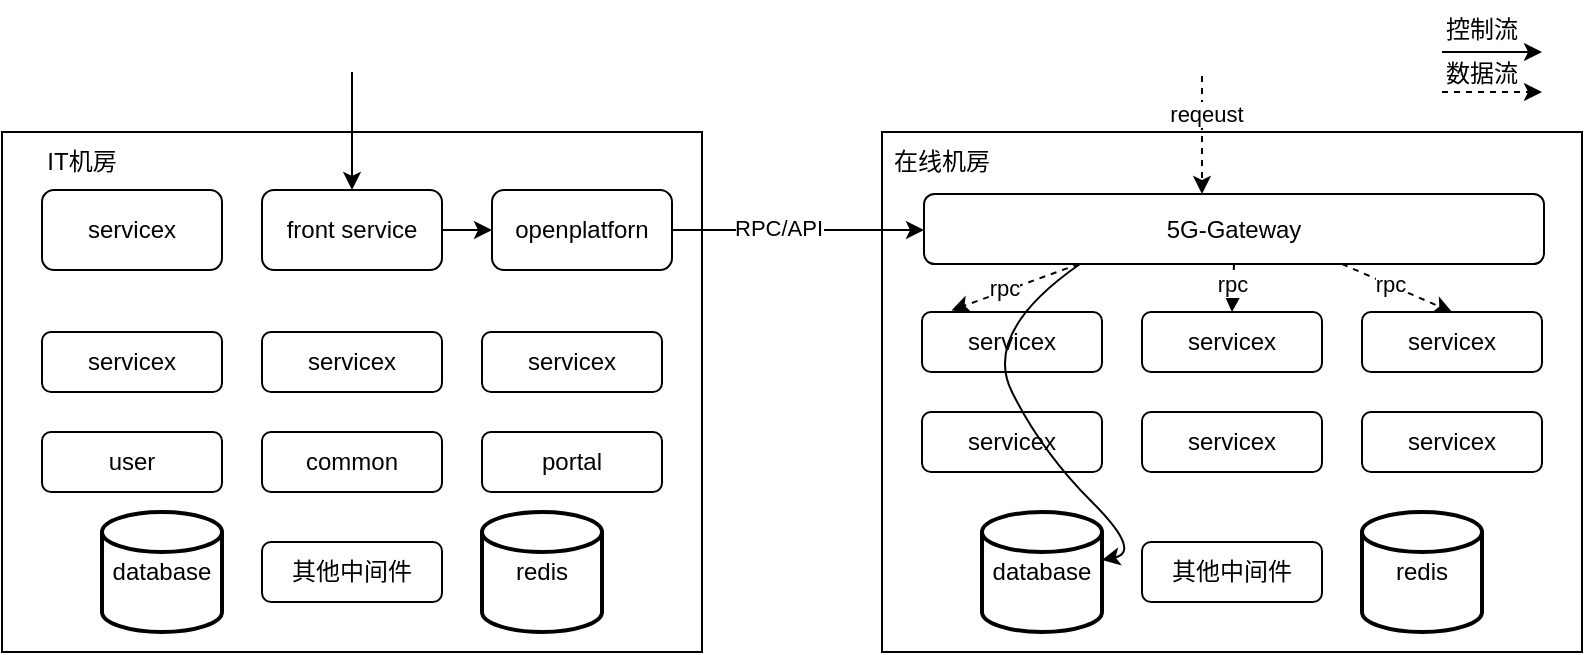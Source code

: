 <mxfile version="24.3.1" type="github">
  <diagram name="第 1 页" id="N6qwSsrIGEw7LBGT730W">
    <mxGraphModel dx="1852" dy="1097" grid="1" gridSize="10" guides="1" tooltips="1" connect="1" arrows="1" fold="1" page="1" pageScale="1" pageWidth="827" pageHeight="1169" math="0" shadow="0">
      <root>
        <mxCell id="0" />
        <mxCell id="1" parent="0" />
        <mxCell id="em1-esmJXnf5rr0in4In-10" value="" style="rounded=0;whiteSpace=wrap;html=1;" vertex="1" parent="1">
          <mxGeometry x="30" y="280" width="350" height="260" as="geometry" />
        </mxCell>
        <mxCell id="em1-esmJXnf5rr0in4In-11" value="" style="rounded=0;whiteSpace=wrap;html=1;" vertex="1" parent="1">
          <mxGeometry x="470" y="280" width="350" height="260" as="geometry" />
        </mxCell>
        <mxCell id="em1-esmJXnf5rr0in4In-12" value="database" style="strokeWidth=2;html=1;shape=mxgraph.flowchart.database;whiteSpace=wrap;" vertex="1" parent="1">
          <mxGeometry x="80" y="470" width="60" height="60" as="geometry" />
        </mxCell>
        <mxCell id="em1-esmJXnf5rr0in4In-13" value="redis" style="strokeWidth=2;html=1;shape=mxgraph.flowchart.database;whiteSpace=wrap;" vertex="1" parent="1">
          <mxGeometry x="270" y="470" width="60" height="60" as="geometry" />
        </mxCell>
        <mxCell id="em1-esmJXnf5rr0in4In-14" value="user" style="rounded=1;whiteSpace=wrap;html=1;" vertex="1" parent="1">
          <mxGeometry x="50" y="430" width="90" height="30" as="geometry" />
        </mxCell>
        <mxCell id="em1-esmJXnf5rr0in4In-15" value="common" style="rounded=1;whiteSpace=wrap;html=1;" vertex="1" parent="1">
          <mxGeometry x="160" y="430" width="90" height="30" as="geometry" />
        </mxCell>
        <mxCell id="em1-esmJXnf5rr0in4In-16" value="portal" style="rounded=1;whiteSpace=wrap;html=1;" vertex="1" parent="1">
          <mxGeometry x="270" y="430" width="90" height="30" as="geometry" />
        </mxCell>
        <mxCell id="em1-esmJXnf5rr0in4In-39" style="edgeStyle=orthogonalEdgeStyle;rounded=0;orthogonalLoop=1;jettySize=auto;html=1;" edge="1" parent="1">
          <mxGeometry relative="1" as="geometry">
            <mxPoint x="365" y="329" as="sourcePoint" />
            <mxPoint x="491" y="329" as="targetPoint" />
            <Array as="points">
              <mxPoint x="370" y="329" />
              <mxPoint x="370" y="329" />
            </Array>
          </mxGeometry>
        </mxCell>
        <mxCell id="em1-esmJXnf5rr0in4In-40" value="RPC/API" style="edgeLabel;html=1;align=center;verticalAlign=middle;resizable=0;points=[];" vertex="1" connectable="0" parent="em1-esmJXnf5rr0in4In-39">
          <mxGeometry x="-0.16" relative="1" as="geometry">
            <mxPoint y="-1" as="offset" />
          </mxGeometry>
        </mxCell>
        <mxCell id="em1-esmJXnf5rr0in4In-17" value="openplatforn" style="rounded=1;whiteSpace=wrap;html=1;" vertex="1" parent="1">
          <mxGeometry x="275" y="309" width="90" height="40" as="geometry" />
        </mxCell>
        <mxCell id="em1-esmJXnf5rr0in4In-18" value="servicex" style="rounded=1;whiteSpace=wrap;html=1;" vertex="1" parent="1">
          <mxGeometry x="50" y="380" width="90" height="30" as="geometry" />
        </mxCell>
        <mxCell id="em1-esmJXnf5rr0in4In-19" value="servicex" style="rounded=1;whiteSpace=wrap;html=1;" vertex="1" parent="1">
          <mxGeometry x="160" y="380" width="90" height="30" as="geometry" />
        </mxCell>
        <mxCell id="em1-esmJXnf5rr0in4In-20" value="servicex" style="rounded=1;whiteSpace=wrap;html=1;" vertex="1" parent="1">
          <mxGeometry x="270" y="380" width="90" height="30" as="geometry" />
        </mxCell>
        <mxCell id="em1-esmJXnf5rr0in4In-49" value="" style="edgeStyle=orthogonalEdgeStyle;rounded=0;orthogonalLoop=1;jettySize=auto;html=1;" edge="1" parent="1" source="em1-esmJXnf5rr0in4In-21" target="em1-esmJXnf5rr0in4In-17">
          <mxGeometry relative="1" as="geometry" />
        </mxCell>
        <mxCell id="em1-esmJXnf5rr0in4In-21" value="front service" style="rounded=1;whiteSpace=wrap;html=1;" vertex="1" parent="1">
          <mxGeometry x="160" y="309" width="90" height="40" as="geometry" />
        </mxCell>
        <mxCell id="em1-esmJXnf5rr0in4In-23" value="servicex" style="rounded=1;whiteSpace=wrap;html=1;" vertex="1" parent="1">
          <mxGeometry x="50" y="309" width="90" height="40" as="geometry" />
        </mxCell>
        <mxCell id="em1-esmJXnf5rr0in4In-26" value="其他中间件" style="rounded=1;whiteSpace=wrap;html=1;" vertex="1" parent="1">
          <mxGeometry x="160" y="485" width="90" height="30" as="geometry" />
        </mxCell>
        <mxCell id="em1-esmJXnf5rr0in4In-27" value="database" style="strokeWidth=2;html=1;shape=mxgraph.flowchart.database;whiteSpace=wrap;" vertex="1" parent="1">
          <mxGeometry x="520" y="470" width="60" height="60" as="geometry" />
        </mxCell>
        <mxCell id="em1-esmJXnf5rr0in4In-28" value="redis" style="strokeWidth=2;html=1;shape=mxgraph.flowchart.database;whiteSpace=wrap;" vertex="1" parent="1">
          <mxGeometry x="710" y="470" width="60" height="60" as="geometry" />
        </mxCell>
        <mxCell id="em1-esmJXnf5rr0in4In-29" value="其他中间件" style="rounded=1;whiteSpace=wrap;html=1;" vertex="1" parent="1">
          <mxGeometry x="600" y="485" width="90" height="30" as="geometry" />
        </mxCell>
        <mxCell id="em1-esmJXnf5rr0in4In-32" value="servicex" style="rounded=1;whiteSpace=wrap;html=1;" vertex="1" parent="1">
          <mxGeometry x="490" y="420" width="90" height="30" as="geometry" />
        </mxCell>
        <mxCell id="em1-esmJXnf5rr0in4In-33" value="servicex" style="rounded=1;whiteSpace=wrap;html=1;" vertex="1" parent="1">
          <mxGeometry x="600" y="420" width="90" height="30" as="geometry" />
        </mxCell>
        <mxCell id="em1-esmJXnf5rr0in4In-34" value="servicex" style="rounded=1;whiteSpace=wrap;html=1;" vertex="1" parent="1">
          <mxGeometry x="710" y="420" width="90" height="30" as="geometry" />
        </mxCell>
        <mxCell id="em1-esmJXnf5rr0in4In-35" value="servicex" style="rounded=1;whiteSpace=wrap;html=1;" vertex="1" parent="1">
          <mxGeometry x="490" y="370" width="90" height="30" as="geometry" />
        </mxCell>
        <mxCell id="em1-esmJXnf5rr0in4In-36" value="servicex" style="rounded=1;whiteSpace=wrap;html=1;" vertex="1" parent="1">
          <mxGeometry x="600" y="370" width="90" height="30" as="geometry" />
        </mxCell>
        <mxCell id="em1-esmJXnf5rr0in4In-37" value="servicex" style="rounded=1;whiteSpace=wrap;html=1;" vertex="1" parent="1">
          <mxGeometry x="710" y="370" width="90" height="30" as="geometry" />
        </mxCell>
        <mxCell id="em1-esmJXnf5rr0in4In-38" value="5G-Gateway" style="rounded=1;whiteSpace=wrap;html=1;" vertex="1" parent="1">
          <mxGeometry x="491" y="311" width="310" height="35" as="geometry" />
        </mxCell>
        <mxCell id="em1-esmJXnf5rr0in4In-45" value="" style="endArrow=classic;html=1;rounded=0;entryX=0.5;entryY=0;entryDx=0;entryDy=0;" edge="1" parent="1" target="em1-esmJXnf5rr0in4In-21">
          <mxGeometry width="50" height="50" relative="1" as="geometry">
            <mxPoint x="205" y="250" as="sourcePoint" />
            <mxPoint x="580" y="200" as="targetPoint" />
          </mxGeometry>
        </mxCell>
        <mxCell id="em1-esmJXnf5rr0in4In-46" value="IT机房" style="text;html=1;align=center;verticalAlign=middle;whiteSpace=wrap;rounded=0;" vertex="1" parent="1">
          <mxGeometry x="40" y="280" width="60" height="30" as="geometry" />
        </mxCell>
        <mxCell id="em1-esmJXnf5rr0in4In-47" value="在线机房" style="text;html=1;align=center;verticalAlign=middle;whiteSpace=wrap;rounded=0;" vertex="1" parent="1">
          <mxGeometry x="470" y="280" width="60" height="30" as="geometry" />
        </mxCell>
        <mxCell id="em1-esmJXnf5rr0in4In-52" value="" style="curved=1;endArrow=none;html=1;rounded=0;endFill=0;startArrow=classic;startFill=1;" edge="1" parent="1">
          <mxGeometry width="50" height="50" relative="1" as="geometry">
            <mxPoint x="580" y="494" as="sourcePoint" />
            <mxPoint x="569" y="346" as="targetPoint" />
            <Array as="points">
              <mxPoint x="600" y="490" />
              <mxPoint x="550" y="440" />
              <mxPoint x="520" y="380" />
            </Array>
          </mxGeometry>
        </mxCell>
        <mxCell id="em1-esmJXnf5rr0in4In-53" value="" style="endArrow=classic;html=1;rounded=0;entryX=0.5;entryY=0;entryDx=0;entryDy=0;dashed=1;" edge="1" parent="1">
          <mxGeometry width="50" height="50" relative="1" as="geometry">
            <mxPoint x="630" y="252" as="sourcePoint" />
            <mxPoint x="630" y="311" as="targetPoint" />
          </mxGeometry>
        </mxCell>
        <mxCell id="em1-esmJXnf5rr0in4In-57" value="reqeust" style="edgeLabel;html=1;align=center;verticalAlign=middle;resizable=0;points=[];" vertex="1" connectable="0" parent="em1-esmJXnf5rr0in4In-53">
          <mxGeometry x="-0.349" y="2" relative="1" as="geometry">
            <mxPoint as="offset" />
          </mxGeometry>
        </mxCell>
        <mxCell id="em1-esmJXnf5rr0in4In-54" value="" style="endArrow=classic;html=1;rounded=0;entryX=0.5;entryY=0;entryDx=0;entryDy=0;dashed=1;" edge="1" parent="1" target="em1-esmJXnf5rr0in4In-37">
          <mxGeometry width="50" height="50" relative="1" as="geometry">
            <mxPoint x="700" y="346" as="sourcePoint" />
            <mxPoint x="700" y="405" as="targetPoint" />
          </mxGeometry>
        </mxCell>
        <mxCell id="em1-esmJXnf5rr0in4In-58" value="rpc" style="edgeLabel;html=1;align=center;verticalAlign=middle;resizable=0;points=[];" vertex="1" connectable="0" parent="em1-esmJXnf5rr0in4In-54">
          <mxGeometry x="-0.15" y="1" relative="1" as="geometry">
            <mxPoint as="offset" />
          </mxGeometry>
        </mxCell>
        <mxCell id="em1-esmJXnf5rr0in4In-55" value="" style="endArrow=classic;html=1;rounded=0;entryX=0.5;entryY=0;entryDx=0;entryDy=0;dashed=1;exitX=0.5;exitY=1;exitDx=0;exitDy=0;" edge="1" parent="1" source="em1-esmJXnf5rr0in4In-38" target="em1-esmJXnf5rr0in4In-36">
          <mxGeometry width="50" height="50" relative="1" as="geometry">
            <mxPoint x="710" y="356" as="sourcePoint" />
            <mxPoint x="765" y="380" as="targetPoint" />
          </mxGeometry>
        </mxCell>
        <mxCell id="em1-esmJXnf5rr0in4In-59" value="rpc" style="edgeLabel;html=1;align=center;verticalAlign=middle;resizable=0;points=[];" vertex="1" connectable="0" parent="em1-esmJXnf5rr0in4In-55">
          <mxGeometry x="-0.147" y="-1" relative="1" as="geometry">
            <mxPoint as="offset" />
          </mxGeometry>
        </mxCell>
        <mxCell id="em1-esmJXnf5rr0in4In-56" value="" style="endArrow=classic;html=1;rounded=0;entryX=0.164;entryY=-0.027;entryDx=0;entryDy=0;dashed=1;exitX=0.25;exitY=1;exitDx=0;exitDy=0;entryPerimeter=0;" edge="1" parent="1" source="em1-esmJXnf5rr0in4In-38" target="em1-esmJXnf5rr0in4In-35">
          <mxGeometry width="50" height="50" relative="1" as="geometry">
            <mxPoint x="656" y="356" as="sourcePoint" />
            <mxPoint x="655" y="380" as="targetPoint" />
          </mxGeometry>
        </mxCell>
        <mxCell id="em1-esmJXnf5rr0in4In-60" value="rpc" style="edgeLabel;html=1;align=center;verticalAlign=middle;resizable=0;points=[];" vertex="1" connectable="0" parent="em1-esmJXnf5rr0in4In-56">
          <mxGeometry x="0.195" y="-2" relative="1" as="geometry">
            <mxPoint x="1" as="offset" />
          </mxGeometry>
        </mxCell>
        <mxCell id="em1-esmJXnf5rr0in4In-61" value="" style="endArrow=classic;html=1;rounded=0;" edge="1" parent="1">
          <mxGeometry width="50" height="50" relative="1" as="geometry">
            <mxPoint x="750" y="240" as="sourcePoint" />
            <mxPoint x="800" y="240" as="targetPoint" />
          </mxGeometry>
        </mxCell>
        <mxCell id="em1-esmJXnf5rr0in4In-62" value="" style="endArrow=classic;html=1;rounded=0;dashed=1;" edge="1" parent="1">
          <mxGeometry width="50" height="50" relative="1" as="geometry">
            <mxPoint x="750" y="260" as="sourcePoint" />
            <mxPoint x="800" y="260" as="targetPoint" />
          </mxGeometry>
        </mxCell>
        <mxCell id="em1-esmJXnf5rr0in4In-64" value="控制流" style="text;html=1;align=center;verticalAlign=middle;whiteSpace=wrap;rounded=0;" vertex="1" parent="1">
          <mxGeometry x="740" y="214" width="60" height="30" as="geometry" />
        </mxCell>
        <mxCell id="em1-esmJXnf5rr0in4In-65" value="数据流" style="text;html=1;align=center;verticalAlign=middle;whiteSpace=wrap;rounded=0;" vertex="1" parent="1">
          <mxGeometry x="740" y="236" width="60" height="30" as="geometry" />
        </mxCell>
      </root>
    </mxGraphModel>
  </diagram>
</mxfile>
